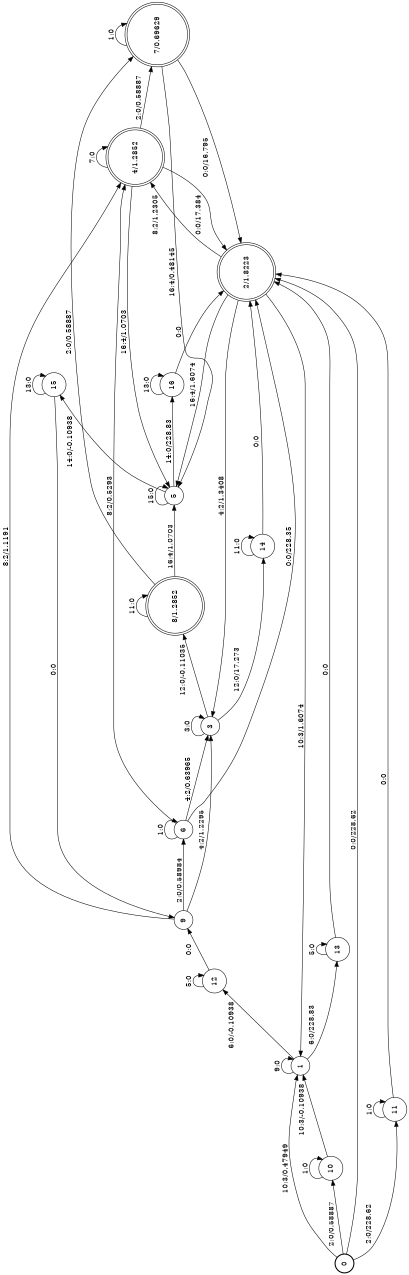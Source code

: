 digraph FST {
rankdir = LR;
size = "8.5,11";
label = "";
center = 1;
orientation = Landscape;
ranksep = "0.4";
nodesep = "0.25";
0 [label = "0", shape = circle, style = bold, fontsize = 14]
	0 -> 1 [label = "10:3/0.47949", fontsize = 14];
	0 -> 2 [label = "0:0/228.62", fontsize = 14];
	0 -> 10 [label = "2:0/0.58887", fontsize = 14];
	0 -> 11 [label = "2:0/228.62", fontsize = 14];
1 [label = "1", shape = circle, style = solid, fontsize = 14]
	1 -> 12 [label = "6:0/-0.10938", fontsize = 14];
	1 -> 13 [label = "6:0/228.83", fontsize = 14];
	1 -> 1 [label = "9:0", fontsize = 14];
2 [label = "2/1.8223", shape = doublecircle, style = solid, fontsize = 14]
	2 -> 3 [label = "4:2/1.3408", fontsize = 14];
	2 -> 4 [label = "8:2/1.2305", fontsize = 14];
	2 -> 1 [label = "10:3/1.6074", fontsize = 14];
	2 -> 5 [label = "16:4/1.6074", fontsize = 14];
3 [label = "3", shape = circle, style = solid, fontsize = 14]
	3 -> 8 [label = "12:0/-0.11035", fontsize = 14];
	3 -> 14 [label = "12:0/17.273", fontsize = 14];
	3 -> 3 [label = "3:0", fontsize = 14];
4 [label = "4/1.2852", shape = doublecircle, style = solid, fontsize = 14]
	4 -> 7 [label = "2:0/0.58887", fontsize = 14];
	4 -> 5 [label = "16:4/1.0703", fontsize = 14];
	4 -> 2 [label = "0:0/17.384", fontsize = 14];
	4 -> 4 [label = "7:0", fontsize = 14];
5 [label = "5", shape = circle, style = solid, fontsize = 14]
	5 -> 15 [label = "14:0/-0.10938", fontsize = 14];
	5 -> 16 [label = "14:0/228.83", fontsize = 14];
	5 -> 5 [label = "15:0", fontsize = 14];
6 [label = "6", shape = circle, style = solid, fontsize = 14]
	6 -> 3 [label = "4:2/0.63965", fontsize = 14];
	6 -> 4 [label = "8:2/0.5293", fontsize = 14];
	6 -> 2 [label = "0:0/228.35", fontsize = 14];
	6 -> 6 [label = "1:0", fontsize = 14];
7 [label = "7/0.69629", shape = doublecircle, style = solid, fontsize = 14]
	7 -> 5 [label = "16:4/0.48145", fontsize = 14];
	7 -> 2 [label = "0:0/16.795", fontsize = 14];
	7 -> 7 [label = "1:0", fontsize = 14];
8 [label = "8/1.2852", shape = doublecircle, style = solid, fontsize = 14]
	8 -> 7 [label = "2:0/0.58887", fontsize = 14];
	8 -> 5 [label = "16:4/1.0703", fontsize = 14];
	8 -> 8 [label = "11:0", fontsize = 14];
9 [label = "9", shape = circle, style = solid, fontsize = 14]
	9 -> 3 [label = "4:2/1.2295", fontsize = 14];
	9 -> 4 [label = "8:2/1.1191", fontsize = 14];
	9 -> 6 [label = "2:0/0.58984", fontsize = 14];
10 [label = "10", shape = circle, style = solid, fontsize = 14]
	10 -> 1 [label = "10:3/-0.10938", fontsize = 14];
	10 -> 10 [label = "1:0", fontsize = 14];
11 [label = "11", shape = circle, style = solid, fontsize = 14]
	11 -> 2 [label = "0:0", fontsize = 14];
	11 -> 11 [label = "1:0", fontsize = 14];
12 [label = "12", shape = circle, style = solid, fontsize = 14]
	12 -> 9 [label = "0:0", fontsize = 14];
	12 -> 12 [label = "5:0", fontsize = 14];
13 [label = "13", shape = circle, style = solid, fontsize = 14]
	13 -> 2 [label = "0:0", fontsize = 14];
	13 -> 13 [label = "5:0", fontsize = 14];
14 [label = "14", shape = circle, style = solid, fontsize = 14]
	14 -> 2 [label = "0:0", fontsize = 14];
	14 -> 14 [label = "11:0", fontsize = 14];
15 [label = "15", shape = circle, style = solid, fontsize = 14]
	15 -> 9 [label = "0:0", fontsize = 14];
	15 -> 15 [label = "13:0", fontsize = 14];
16 [label = "16", shape = circle, style = solid, fontsize = 14]
	16 -> 2 [label = "0:0", fontsize = 14];
	16 -> 16 [label = "13:0", fontsize = 14];
}
